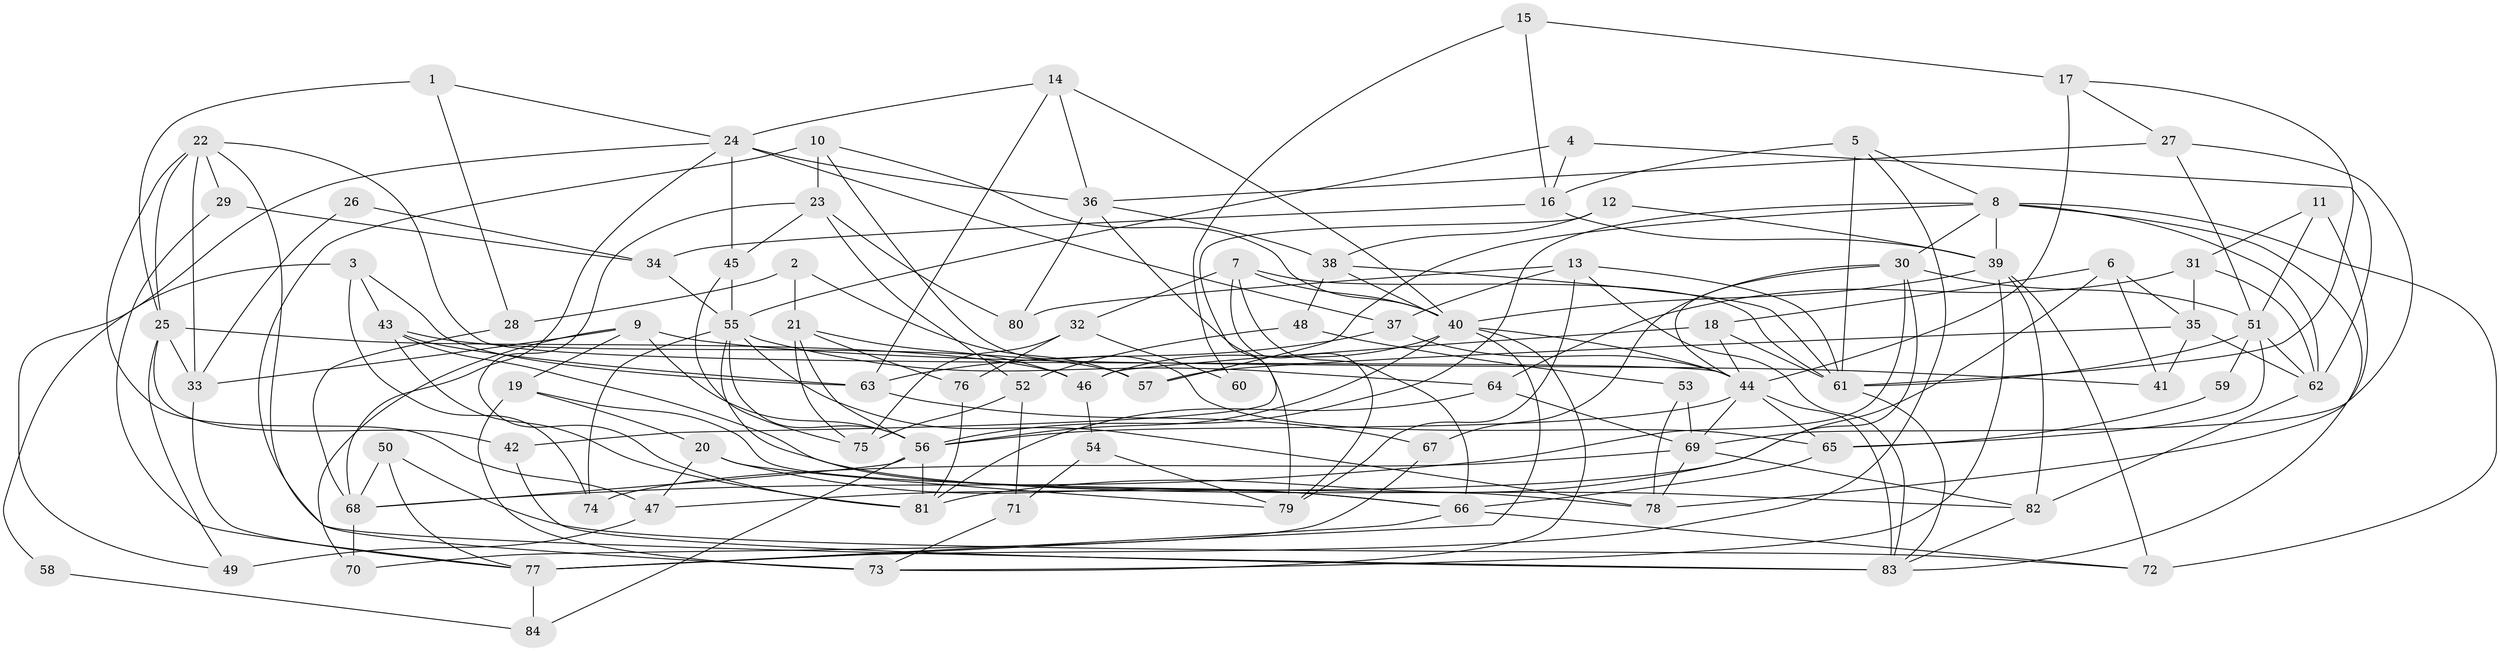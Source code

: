 // original degree distribution, {3: 0.29411764705882354, 2: 0.08403361344537816, 4: 0.3277310924369748, 5: 0.19327731092436976, 7: 0.03361344537815126, 8: 0.01680672268907563, 6: 0.05042016806722689}
// Generated by graph-tools (version 1.1) at 2025/37/03/04/25 23:37:03]
// undirected, 84 vertices, 193 edges
graph export_dot {
  node [color=gray90,style=filled];
  1;
  2;
  3;
  4;
  5;
  6;
  7;
  8;
  9;
  10;
  11;
  12;
  13;
  14;
  15;
  16;
  17;
  18;
  19;
  20;
  21;
  22;
  23;
  24;
  25;
  26;
  27;
  28;
  29;
  30;
  31;
  32;
  33;
  34;
  35;
  36;
  37;
  38;
  39;
  40;
  41;
  42;
  43;
  44;
  45;
  46;
  47;
  48;
  49;
  50;
  51;
  52;
  53;
  54;
  55;
  56;
  57;
  58;
  59;
  60;
  61;
  62;
  63;
  64;
  65;
  66;
  67;
  68;
  69;
  70;
  71;
  72;
  73;
  74;
  75;
  76;
  77;
  78;
  79;
  80;
  81;
  82;
  83;
  84;
  1 -- 24 [weight=1.0];
  1 -- 25 [weight=1.0];
  1 -- 28 [weight=1.0];
  2 -- 21 [weight=1.0];
  2 -- 28 [weight=1.0];
  2 -- 57 [weight=1.0];
  3 -- 43 [weight=1.0];
  3 -- 58 [weight=1.0];
  3 -- 63 [weight=1.0];
  3 -- 74 [weight=1.0];
  4 -- 16 [weight=1.0];
  4 -- 55 [weight=1.0];
  4 -- 62 [weight=1.0];
  5 -- 8 [weight=1.0];
  5 -- 16 [weight=1.0];
  5 -- 61 [weight=2.0];
  5 -- 77 [weight=1.0];
  6 -- 18 [weight=1.0];
  6 -- 35 [weight=1.0];
  6 -- 41 [weight=1.0];
  6 -- 47 [weight=1.0];
  7 -- 32 [weight=1.0];
  7 -- 40 [weight=1.0];
  7 -- 61 [weight=1.0];
  7 -- 66 [weight=1.0];
  7 -- 79 [weight=1.0];
  8 -- 30 [weight=1.0];
  8 -- 39 [weight=1.0];
  8 -- 56 [weight=1.0];
  8 -- 57 [weight=1.0];
  8 -- 62 [weight=1.0];
  8 -- 72 [weight=1.0];
  8 -- 83 [weight=1.0];
  9 -- 19 [weight=1.0];
  9 -- 33 [weight=1.0];
  9 -- 41 [weight=1.0];
  9 -- 56 [weight=1.0];
  9 -- 70 [weight=1.0];
  10 -- 23 [weight=1.0];
  10 -- 40 [weight=1.0];
  10 -- 65 [weight=1.0];
  10 -- 73 [weight=2.0];
  11 -- 31 [weight=1.0];
  11 -- 51 [weight=1.0];
  11 -- 78 [weight=1.0];
  12 -- 38 [weight=1.0];
  12 -- 39 [weight=1.0];
  12 -- 42 [weight=1.0];
  13 -- 37 [weight=1.0];
  13 -- 61 [weight=2.0];
  13 -- 79 [weight=1.0];
  13 -- 80 [weight=1.0];
  13 -- 83 [weight=1.0];
  14 -- 24 [weight=1.0];
  14 -- 36 [weight=1.0];
  14 -- 40 [weight=1.0];
  14 -- 63 [weight=1.0];
  15 -- 16 [weight=1.0];
  15 -- 17 [weight=1.0];
  15 -- 60 [weight=1.0];
  16 -- 34 [weight=1.0];
  16 -- 39 [weight=1.0];
  17 -- 27 [weight=1.0];
  17 -- 44 [weight=1.0];
  17 -- 61 [weight=1.0];
  18 -- 44 [weight=1.0];
  18 -- 46 [weight=1.0];
  18 -- 61 [weight=1.0];
  19 -- 20 [weight=1.0];
  19 -- 73 [weight=1.0];
  19 -- 78 [weight=1.0];
  20 -- 47 [weight=1.0];
  20 -- 66 [weight=1.0];
  20 -- 79 [weight=1.0];
  21 -- 46 [weight=1.0];
  21 -- 56 [weight=1.0];
  21 -- 75 [weight=1.0];
  21 -- 76 [weight=1.0];
  22 -- 25 [weight=1.0];
  22 -- 29 [weight=1.0];
  22 -- 33 [weight=1.0];
  22 -- 44 [weight=1.0];
  22 -- 47 [weight=1.0];
  22 -- 83 [weight=1.0];
  23 -- 45 [weight=1.0];
  23 -- 52 [weight=1.0];
  23 -- 80 [weight=1.0];
  23 -- 81 [weight=1.0];
  24 -- 36 [weight=1.0];
  24 -- 37 [weight=1.0];
  24 -- 45 [weight=1.0];
  24 -- 49 [weight=1.0];
  24 -- 68 [weight=1.0];
  25 -- 33 [weight=1.0];
  25 -- 42 [weight=1.0];
  25 -- 46 [weight=1.0];
  25 -- 49 [weight=1.0];
  26 -- 33 [weight=1.0];
  26 -- 34 [weight=1.0];
  27 -- 36 [weight=1.0];
  27 -- 51 [weight=1.0];
  27 -- 69 [weight=1.0];
  28 -- 68 [weight=1.0];
  29 -- 34 [weight=1.0];
  29 -- 77 [weight=1.0];
  30 -- 44 [weight=1.0];
  30 -- 51 [weight=1.0];
  30 -- 67 [weight=1.0];
  30 -- 68 [weight=1.0];
  30 -- 81 [weight=1.0];
  31 -- 35 [weight=2.0];
  31 -- 62 [weight=1.0];
  31 -- 64 [weight=1.0];
  32 -- 60 [weight=1.0];
  32 -- 75 [weight=1.0];
  32 -- 76 [weight=1.0];
  33 -- 77 [weight=1.0];
  34 -- 55 [weight=1.0];
  35 -- 41 [weight=1.0];
  35 -- 57 [weight=1.0];
  35 -- 62 [weight=1.0];
  36 -- 38 [weight=1.0];
  36 -- 79 [weight=1.0];
  36 -- 80 [weight=1.0];
  37 -- 44 [weight=1.0];
  37 -- 63 [weight=1.0];
  38 -- 40 [weight=1.0];
  38 -- 48 [weight=1.0];
  38 -- 61 [weight=1.0];
  39 -- 40 [weight=1.0];
  39 -- 72 [weight=1.0];
  39 -- 73 [weight=1.0];
  39 -- 82 [weight=1.0];
  40 -- 44 [weight=1.0];
  40 -- 46 [weight=1.0];
  40 -- 56 [weight=2.0];
  40 -- 73 [weight=1.0];
  40 -- 77 [weight=1.0];
  42 -- 83 [weight=2.0];
  43 -- 57 [weight=1.0];
  43 -- 63 [weight=1.0];
  43 -- 81 [weight=1.0];
  43 -- 82 [weight=1.0];
  44 -- 56 [weight=1.0];
  44 -- 65 [weight=1.0];
  44 -- 69 [weight=1.0];
  44 -- 83 [weight=1.0];
  45 -- 55 [weight=1.0];
  45 -- 75 [weight=1.0];
  46 -- 54 [weight=1.0];
  47 -- 49 [weight=2.0];
  48 -- 52 [weight=1.0];
  48 -- 53 [weight=1.0];
  50 -- 68 [weight=1.0];
  50 -- 72 [weight=1.0];
  50 -- 77 [weight=1.0];
  51 -- 59 [weight=1.0];
  51 -- 61 [weight=1.0];
  51 -- 62 [weight=1.0];
  51 -- 65 [weight=1.0];
  52 -- 71 [weight=1.0];
  52 -- 75 [weight=1.0];
  53 -- 69 [weight=1.0];
  53 -- 78 [weight=1.0];
  54 -- 71 [weight=1.0];
  54 -- 79 [weight=1.0];
  55 -- 56 [weight=1.0];
  55 -- 64 [weight=1.0];
  55 -- 66 [weight=1.0];
  55 -- 74 [weight=1.0];
  55 -- 78 [weight=1.0];
  56 -- 68 [weight=1.0];
  56 -- 81 [weight=2.0];
  56 -- 84 [weight=1.0];
  58 -- 84 [weight=1.0];
  59 -- 65 [weight=1.0];
  61 -- 83 [weight=1.0];
  62 -- 82 [weight=1.0];
  63 -- 67 [weight=1.0];
  64 -- 69 [weight=1.0];
  64 -- 81 [weight=1.0];
  65 -- 66 [weight=1.0];
  66 -- 72 [weight=1.0];
  66 -- 77 [weight=1.0];
  67 -- 70 [weight=1.0];
  68 -- 70 [weight=1.0];
  69 -- 74 [weight=2.0];
  69 -- 78 [weight=1.0];
  69 -- 82 [weight=1.0];
  71 -- 73 [weight=1.0];
  76 -- 81 [weight=1.0];
  77 -- 84 [weight=1.0];
  82 -- 83 [weight=1.0];
}
